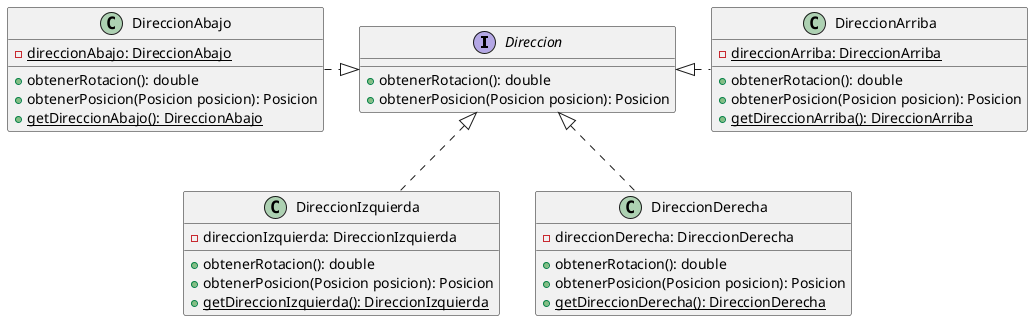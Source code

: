 @startuml
interface Direccion {
    + obtenerRotacion(): double
    + obtenerPosicion(Posicion posicion): Posicion
}

class DireccionAbajo {
    - {static} direccionAbajo: DireccionAbajo
    + obtenerRotacion(): double
    + obtenerPosicion(Posicion posicion): Posicion
    + {static}getDireccionAbajo(): DireccionAbajo
}

class DireccionArriba {
    - {static}direccionArriba: DireccionArriba
    + obtenerRotacion(): double
    + obtenerPosicion(Posicion posicion): Posicion
    + {static}getDireccionArriba(): DireccionArriba
}

class DireccionIzquierda {
    - direccionIzquierda: DireccionIzquierda
    + obtenerRotacion(): double
    + obtenerPosicion(Posicion posicion): Posicion
    + {static}getDireccionIzquierda(): DireccionIzquierda

}

class DireccionDerecha {
    - direccionDerecha: DireccionDerecha
    + obtenerRotacion(): double
    + obtenerPosicion(Posicion posicion): Posicion
    + {static}getDireccionDerecha(): DireccionDerecha

}

Direccion <|. DireccionArriba
DireccionAbajo .|> Direccion

Direccion <|.. DireccionDerecha
Direccion <|.. DireccionIzquierda

@enduml